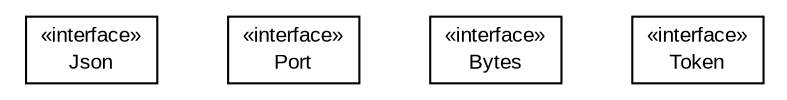 #!/usr/local/bin/dot
#
# Class diagram 
# Generated by UMLGraph version 5.1 (http://www.umlgraph.org/)
#

digraph G {
	edge [fontname="arial",fontsize=10,labelfontname="arial",labelfontsize=10];
	node [fontname="arial",fontsize=10,shape=plaintext];
	nodesep=0.25;
	ranksep=0.5;
	// io.nextweb.nodes.Json
	c1192 [label=<<table title="io.nextweb.nodes.Json" border="0" cellborder="1" cellspacing="0" cellpadding="2" port="p" href="./Json.html">
		<tr><td><table border="0" cellspacing="0" cellpadding="1">
<tr><td align="center" balign="center"> &#171;interface&#187; </td></tr>
<tr><td align="center" balign="center"> Json </td></tr>
		</table></td></tr>
		</table>>, fontname="arial", fontcolor="black", fontsize=10.0];
	// io.nextweb.nodes.Port
	c1193 [label=<<table title="io.nextweb.nodes.Port" border="0" cellborder="1" cellspacing="0" cellpadding="2" port="p" href="./Port.html">
		<tr><td><table border="0" cellspacing="0" cellpadding="1">
<tr><td align="center" balign="center"> &#171;interface&#187; </td></tr>
<tr><td align="center" balign="center"> Port </td></tr>
		</table></td></tr>
		</table>>, fontname="arial", fontcolor="black", fontsize=10.0];
	// io.nextweb.nodes.Bytes
	c1194 [label=<<table title="io.nextweb.nodes.Bytes" border="0" cellborder="1" cellspacing="0" cellpadding="2" port="p" href="./Bytes.html">
		<tr><td><table border="0" cellspacing="0" cellpadding="1">
<tr><td align="center" balign="center"> &#171;interface&#187; </td></tr>
<tr><td align="center" balign="center"> Bytes </td></tr>
		</table></td></tr>
		</table>>, fontname="arial", fontcolor="black", fontsize=10.0];
	// io.nextweb.nodes.Token
	c1195 [label=<<table title="io.nextweb.nodes.Token" border="0" cellborder="1" cellspacing="0" cellpadding="2" port="p" href="./Token.html">
		<tr><td><table border="0" cellspacing="0" cellpadding="1">
<tr><td align="center" balign="center"> &#171;interface&#187; </td></tr>
<tr><td align="center" balign="center"> Token </td></tr>
		</table></td></tr>
		</table>>, fontname="arial", fontcolor="black", fontsize=10.0];
}

